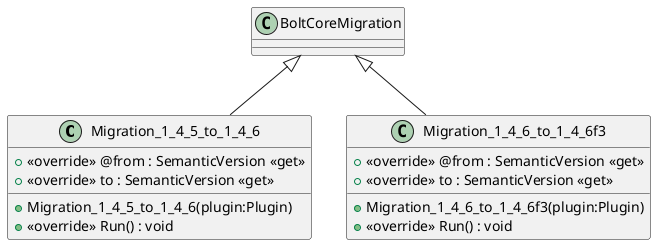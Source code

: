 @startuml
class Migration_1_4_5_to_1_4_6 {
    + Migration_1_4_5_to_1_4_6(plugin:Plugin)
    + <<override>> @from : SemanticVersion <<get>>
    + <<override>> to : SemanticVersion <<get>>
    + <<override>> Run() : void
}
class Migration_1_4_6_to_1_4_6f3 {
    + Migration_1_4_6_to_1_4_6f3(plugin:Plugin)
    + <<override>> @from : SemanticVersion <<get>>
    + <<override>> to : SemanticVersion <<get>>
    + <<override>> Run() : void
}
BoltCoreMigration <|-- Migration_1_4_5_to_1_4_6
BoltCoreMigration <|-- Migration_1_4_6_to_1_4_6f3
@enduml
